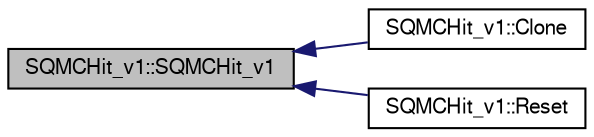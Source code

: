 digraph "SQMCHit_v1::SQMCHit_v1"
{
  bgcolor="transparent";
  edge [fontname="FreeSans",fontsize="10",labelfontname="FreeSans",labelfontsize="10"];
  node [fontname="FreeSans",fontsize="10",shape=record];
  rankdir="LR";
  Node1 [label="SQMCHit_v1::SQMCHit_v1",height=0.2,width=0.4,color="black", fillcolor="grey75", style="filled" fontcolor="black"];
  Node1 -> Node2 [dir="back",color="midnightblue",fontsize="10",style="solid",fontname="FreeSans"];
  Node2 [label="SQMCHit_v1::Clone",height=0.2,width=0.4,color="black",URL="$d1/d5f/classSQMCHit__v1.html#a07ede4bf309f7eb7abb2b6127b84cff2"];
  Node1 -> Node3 [dir="back",color="midnightblue",fontsize="10",style="solid",fontname="FreeSans"];
  Node3 [label="SQMCHit_v1::Reset",height=0.2,width=0.4,color="black",URL="$d1/d5f/classSQMCHit__v1.html#a416ea9b1428f640e75cdda1ad04c8044",tooltip="Clear Event. "];
}
